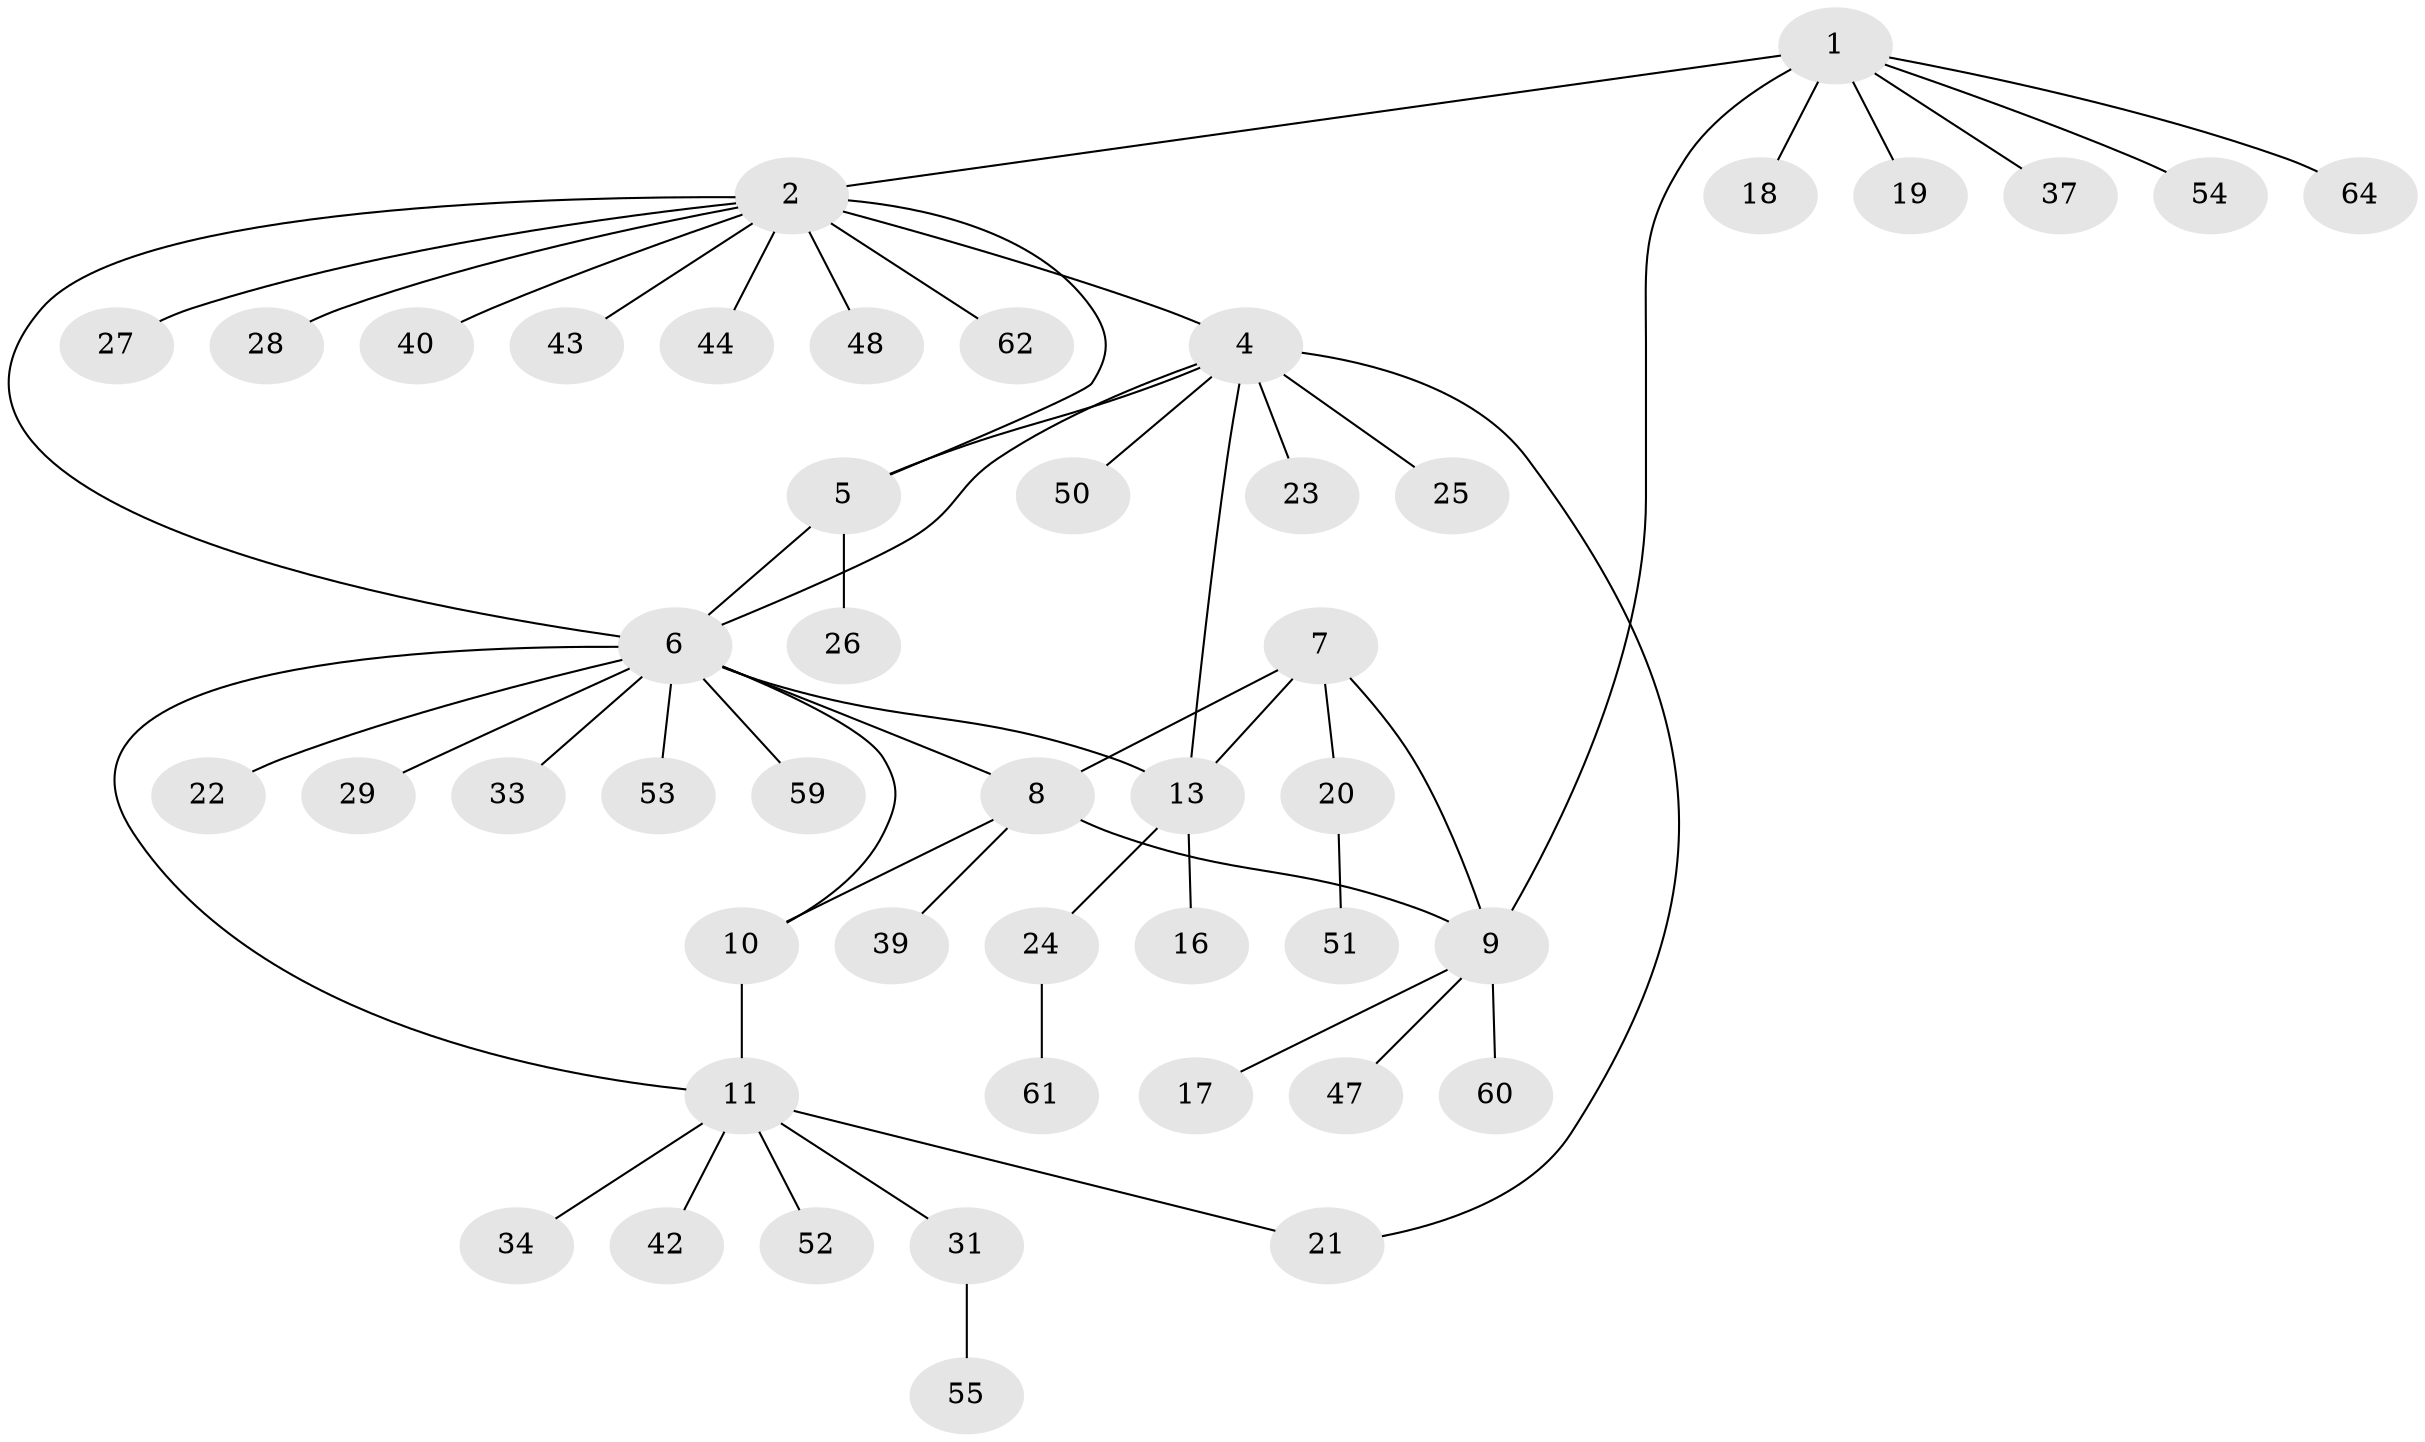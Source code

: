 // original degree distribution, {8: 0.0625, 6: 0.0625, 5: 0.0625, 7: 0.015625, 3: 0.046875, 1: 0.59375, 2: 0.15625}
// Generated by graph-tools (version 1.1) at 2025/11/02/27/25 16:11:32]
// undirected, 47 vertices, 56 edges
graph export_dot {
graph [start="1"]
  node [color=gray90,style=filled];
  1 [super="+46"];
  2 [super="+3"];
  4 [super="+15"];
  5 [super="+30"];
  6 [super="+12"];
  7 [super="+49"];
  8 [super="+41"];
  9 [super="+35"];
  10;
  11 [super="+56"];
  13 [super="+14"];
  16;
  17;
  18;
  19;
  20;
  21 [super="+38"];
  22;
  23;
  24 [super="+32"];
  25;
  26 [super="+57"];
  27;
  28;
  29;
  31;
  33 [super="+36"];
  34 [super="+45"];
  37;
  39;
  40;
  42;
  43;
  44;
  47;
  48;
  50 [super="+58"];
  51;
  52;
  53 [super="+63"];
  54;
  55;
  59;
  60;
  61;
  62;
  64;
  1 -- 2 [weight=2];
  1 -- 9;
  1 -- 18;
  1 -- 19;
  1 -- 37;
  1 -- 54;
  1 -- 64;
  2 -- 5;
  2 -- 28;
  2 -- 40;
  2 -- 4;
  2 -- 43;
  2 -- 44;
  2 -- 48;
  2 -- 27;
  2 -- 62;
  2 -- 6;
  4 -- 5;
  4 -- 6;
  4 -- 23;
  4 -- 50;
  4 -- 25;
  4 -- 13 [weight=2];
  4 -- 21;
  5 -- 6;
  5 -- 26;
  6 -- 8;
  6 -- 22;
  6 -- 33;
  6 -- 53;
  6 -- 59;
  6 -- 29;
  6 -- 10;
  6 -- 11;
  6 -- 13;
  7 -- 8;
  7 -- 9;
  7 -- 20;
  7 -- 13;
  8 -- 9;
  8 -- 10;
  8 -- 39;
  9 -- 17;
  9 -- 47;
  9 -- 60;
  10 -- 11;
  11 -- 21;
  11 -- 31;
  11 -- 34;
  11 -- 42;
  11 -- 52;
  13 -- 24;
  13 -- 16;
  20 -- 51;
  24 -- 61;
  31 -- 55;
}
